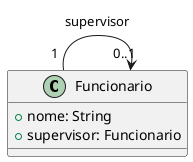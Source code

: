 @startuml

left to right direction

class Funcionario {
    +nome: String
    +supervisor: Funcionario
}

Funcionario "1" --> "0..1" Funcionario: supervisor
@enduml
